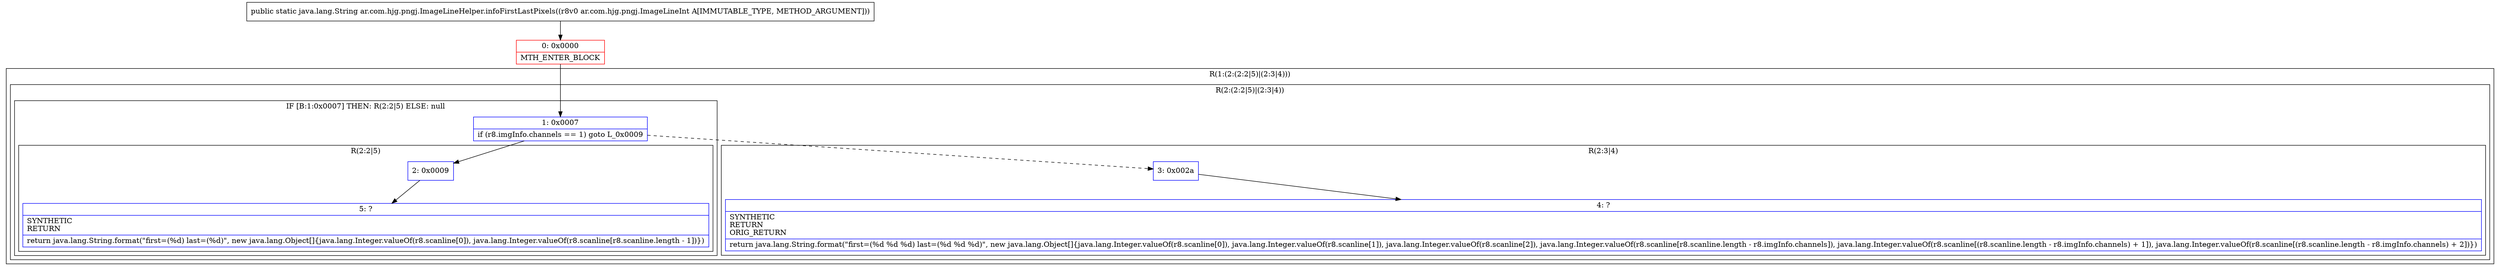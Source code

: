 digraph "CFG forar.com.hjg.pngj.ImageLineHelper.infoFirstLastPixels(Lar\/com\/hjg\/pngj\/ImageLineInt;)Ljava\/lang\/String;" {
subgraph cluster_Region_1061238723 {
label = "R(1:(2:(2:2|5)|(2:3|4)))";
node [shape=record,color=blue];
subgraph cluster_Region_1240433937 {
label = "R(2:(2:2|5)|(2:3|4))";
node [shape=record,color=blue];
subgraph cluster_IfRegion_1719372722 {
label = "IF [B:1:0x0007] THEN: R(2:2|5) ELSE: null";
node [shape=record,color=blue];
Node_1 [shape=record,label="{1\:\ 0x0007|if (r8.imgInfo.channels == 1) goto L_0x0009\l}"];
subgraph cluster_Region_1770598662 {
label = "R(2:2|5)";
node [shape=record,color=blue];
Node_2 [shape=record,label="{2\:\ 0x0009}"];
Node_5 [shape=record,label="{5\:\ ?|SYNTHETIC\lRETURN\l|return java.lang.String.format(\"first=(%d) last=(%d)\", new java.lang.Object[]\{java.lang.Integer.valueOf(r8.scanline[0]), java.lang.Integer.valueOf(r8.scanline[r8.scanline.length \- 1])\})\l}"];
}
}
subgraph cluster_Region_1598090459 {
label = "R(2:3|4)";
node [shape=record,color=blue];
Node_3 [shape=record,label="{3\:\ 0x002a}"];
Node_4 [shape=record,label="{4\:\ ?|SYNTHETIC\lRETURN\lORIG_RETURN\l|return java.lang.String.format(\"first=(%d %d %d) last=(%d %d %d)\", new java.lang.Object[]\{java.lang.Integer.valueOf(r8.scanline[0]), java.lang.Integer.valueOf(r8.scanline[1]), java.lang.Integer.valueOf(r8.scanline[2]), java.lang.Integer.valueOf(r8.scanline[r8.scanline.length \- r8.imgInfo.channels]), java.lang.Integer.valueOf(r8.scanline[(r8.scanline.length \- r8.imgInfo.channels) + 1]), java.lang.Integer.valueOf(r8.scanline[(r8.scanline.length \- r8.imgInfo.channels) + 2])\})\l}"];
}
}
}
Node_0 [shape=record,color=red,label="{0\:\ 0x0000|MTH_ENTER_BLOCK\l}"];
MethodNode[shape=record,label="{public static java.lang.String ar.com.hjg.pngj.ImageLineHelper.infoFirstLastPixels((r8v0 ar.com.hjg.pngj.ImageLineInt A[IMMUTABLE_TYPE, METHOD_ARGUMENT])) }"];
MethodNode -> Node_0;
Node_1 -> Node_2;
Node_1 -> Node_3[style=dashed];
Node_2 -> Node_5;
Node_3 -> Node_4;
Node_0 -> Node_1;
}

